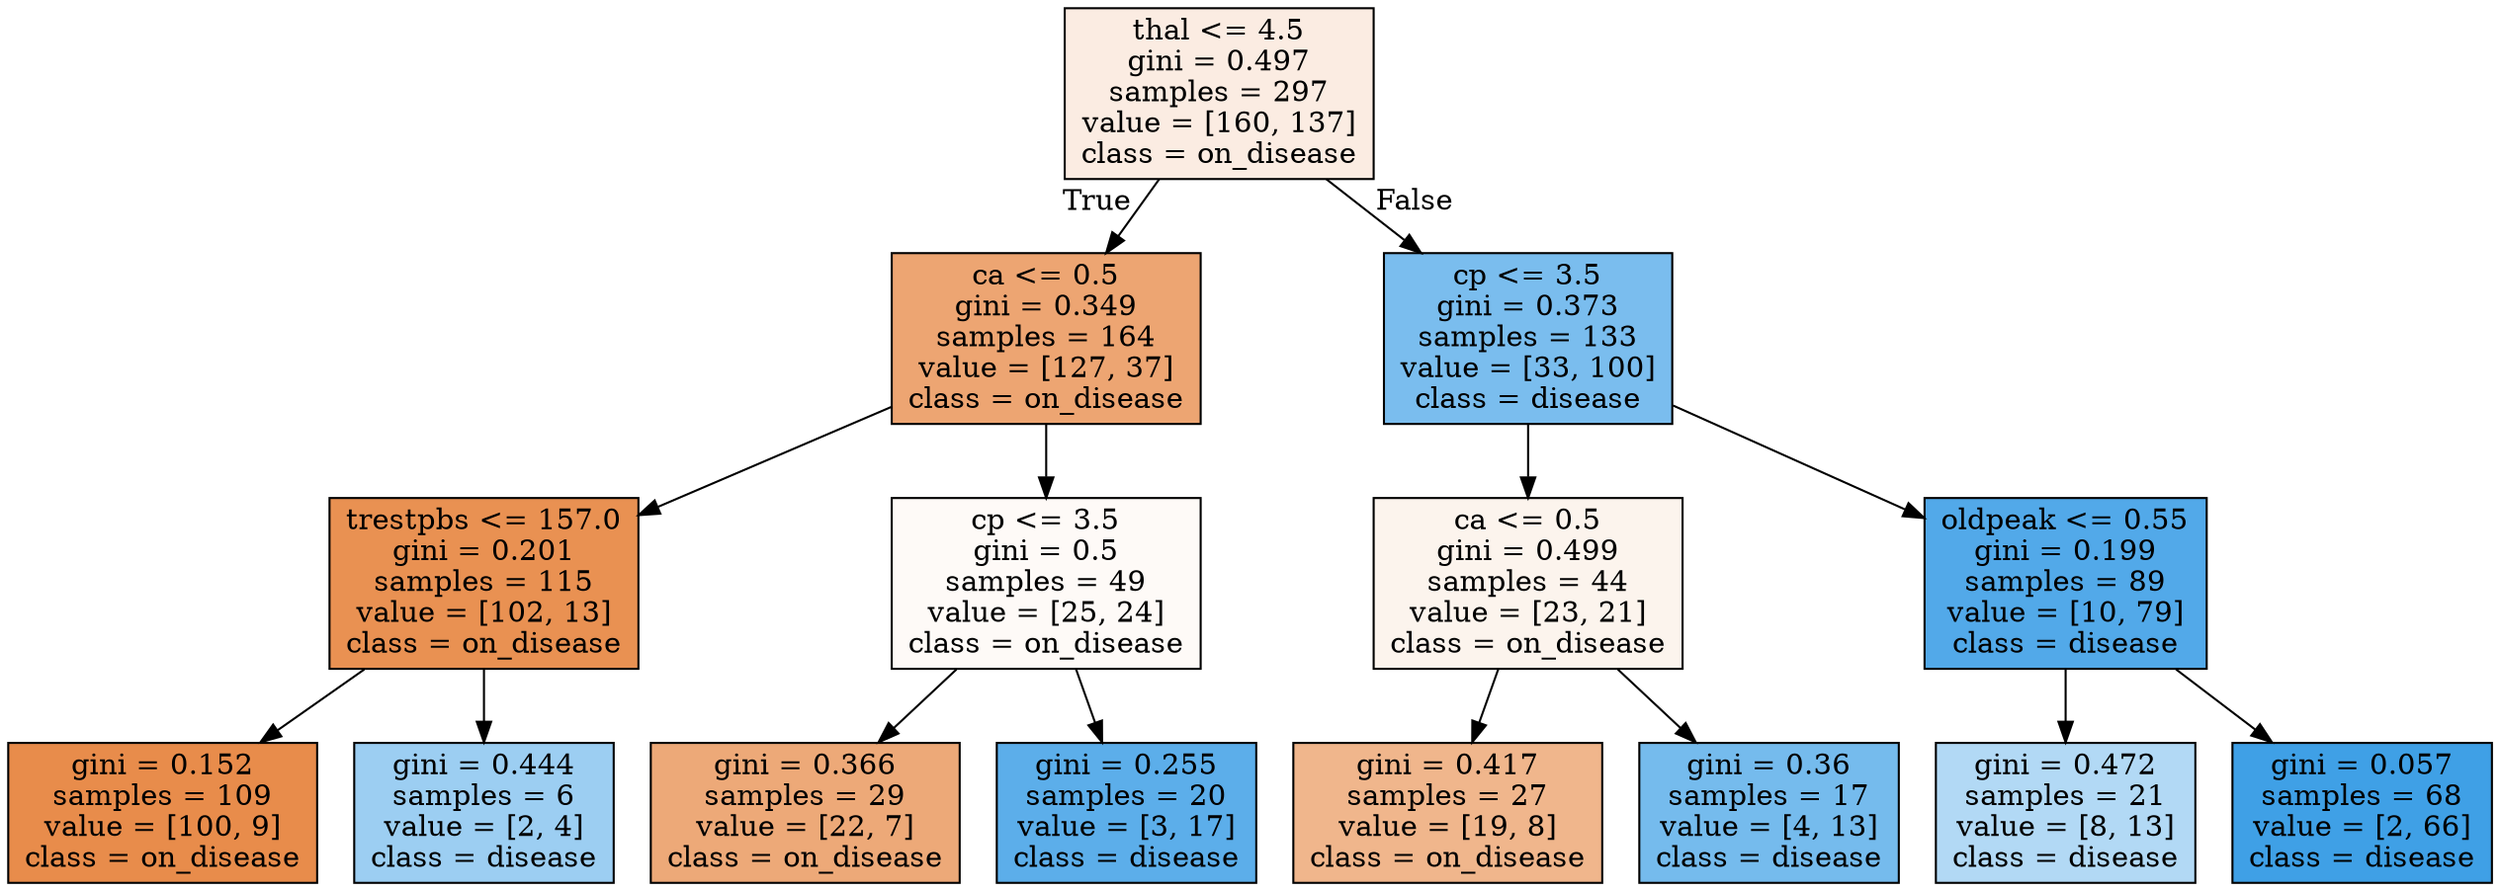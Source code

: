 digraph Tree {
node [shape=box, style="filled", color="black"] ;
0 [label="thal <= 4.5\ngini = 0.497\nsamples = 297\nvalue = [160, 137]\nclass = on_disease", fillcolor="#e5813925"] ;
1 [label="ca <= 0.5\ngini = 0.349\nsamples = 164\nvalue = [127, 37]\nclass = on_disease", fillcolor="#e58139b5"] ;
0 -> 1 [labeldistance=2.5, labelangle=45, headlabel="True"] ;
2 [label="trestpbs <= 157.0\ngini = 0.201\nsamples = 115\nvalue = [102, 13]\nclass = on_disease", fillcolor="#e58139de"] ;
1 -> 2 ;
3 [label="gini = 0.152\nsamples = 109\nvalue = [100, 9]\nclass = on_disease", fillcolor="#e58139e8"] ;
2 -> 3 ;
4 [label="gini = 0.444\nsamples = 6\nvalue = [2, 4]\nclass = disease", fillcolor="#399de57f"] ;
2 -> 4 ;
5 [label="cp <= 3.5\ngini = 0.5\nsamples = 49\nvalue = [25, 24]\nclass = on_disease", fillcolor="#e581390a"] ;
1 -> 5 ;
6 [label="gini = 0.366\nsamples = 29\nvalue = [22, 7]\nclass = on_disease", fillcolor="#e58139ae"] ;
5 -> 6 ;
7 [label="gini = 0.255\nsamples = 20\nvalue = [3, 17]\nclass = disease", fillcolor="#399de5d2"] ;
5 -> 7 ;
8 [label="cp <= 3.5\ngini = 0.373\nsamples = 133\nvalue = [33, 100]\nclass = disease", fillcolor="#399de5ab"] ;
0 -> 8 [labeldistance=2.5, labelangle=-45, headlabel="False"] ;
9 [label="ca <= 0.5\ngini = 0.499\nsamples = 44\nvalue = [23, 21]\nclass = on_disease", fillcolor="#e5813916"] ;
8 -> 9 ;
10 [label="gini = 0.417\nsamples = 27\nvalue = [19, 8]\nclass = on_disease", fillcolor="#e5813994"] ;
9 -> 10 ;
11 [label="gini = 0.36\nsamples = 17\nvalue = [4, 13]\nclass = disease", fillcolor="#399de5b1"] ;
9 -> 11 ;
12 [label="oldpeak <= 0.55\ngini = 0.199\nsamples = 89\nvalue = [10, 79]\nclass = disease", fillcolor="#399de5df"] ;
8 -> 12 ;
13 [label="gini = 0.472\nsamples = 21\nvalue = [8, 13]\nclass = disease", fillcolor="#399de562"] ;
12 -> 13 ;
14 [label="gini = 0.057\nsamples = 68\nvalue = [2, 66]\nclass = disease", fillcolor="#399de5f7"] ;
12 -> 14 ;
}